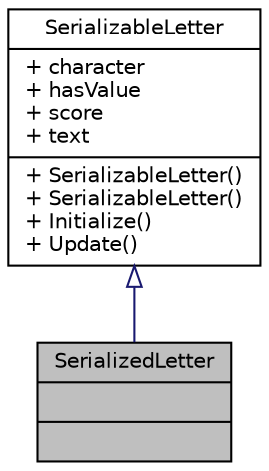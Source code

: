 digraph "SerializedLetter"
{
 // INTERACTIVE_SVG=YES
  bgcolor="transparent";
  edge [fontname="Helvetica",fontsize="10",labelfontname="Helvetica",labelfontsize="10"];
  node [fontname="Helvetica",fontsize="10",shape=record];
  Node1 [label="{SerializedLetter\n||}",height=0.2,width=0.4,color="black", fillcolor="grey75", style="filled" fontcolor="black"];
  Node2 -> Node1 [dir="back",color="midnightblue",fontsize="10",style="solid",arrowtail="onormal",fontname="Helvetica"];
  Node2 [label="{SerializableLetter\n|+ character\l+ hasValue\l+ score\l+ text\l|+ SerializableLetter()\l+ SerializableLetter()\l+ Initialize()\l+ Update()\l}",height=0.2,width=0.4,color="black",URL="$class_thinksquirrel_software_1_1_word_game_builder_1_1_serializable_letter.html",tooltip="A serialized representation of a letter. Used for Unity components. "];
}
